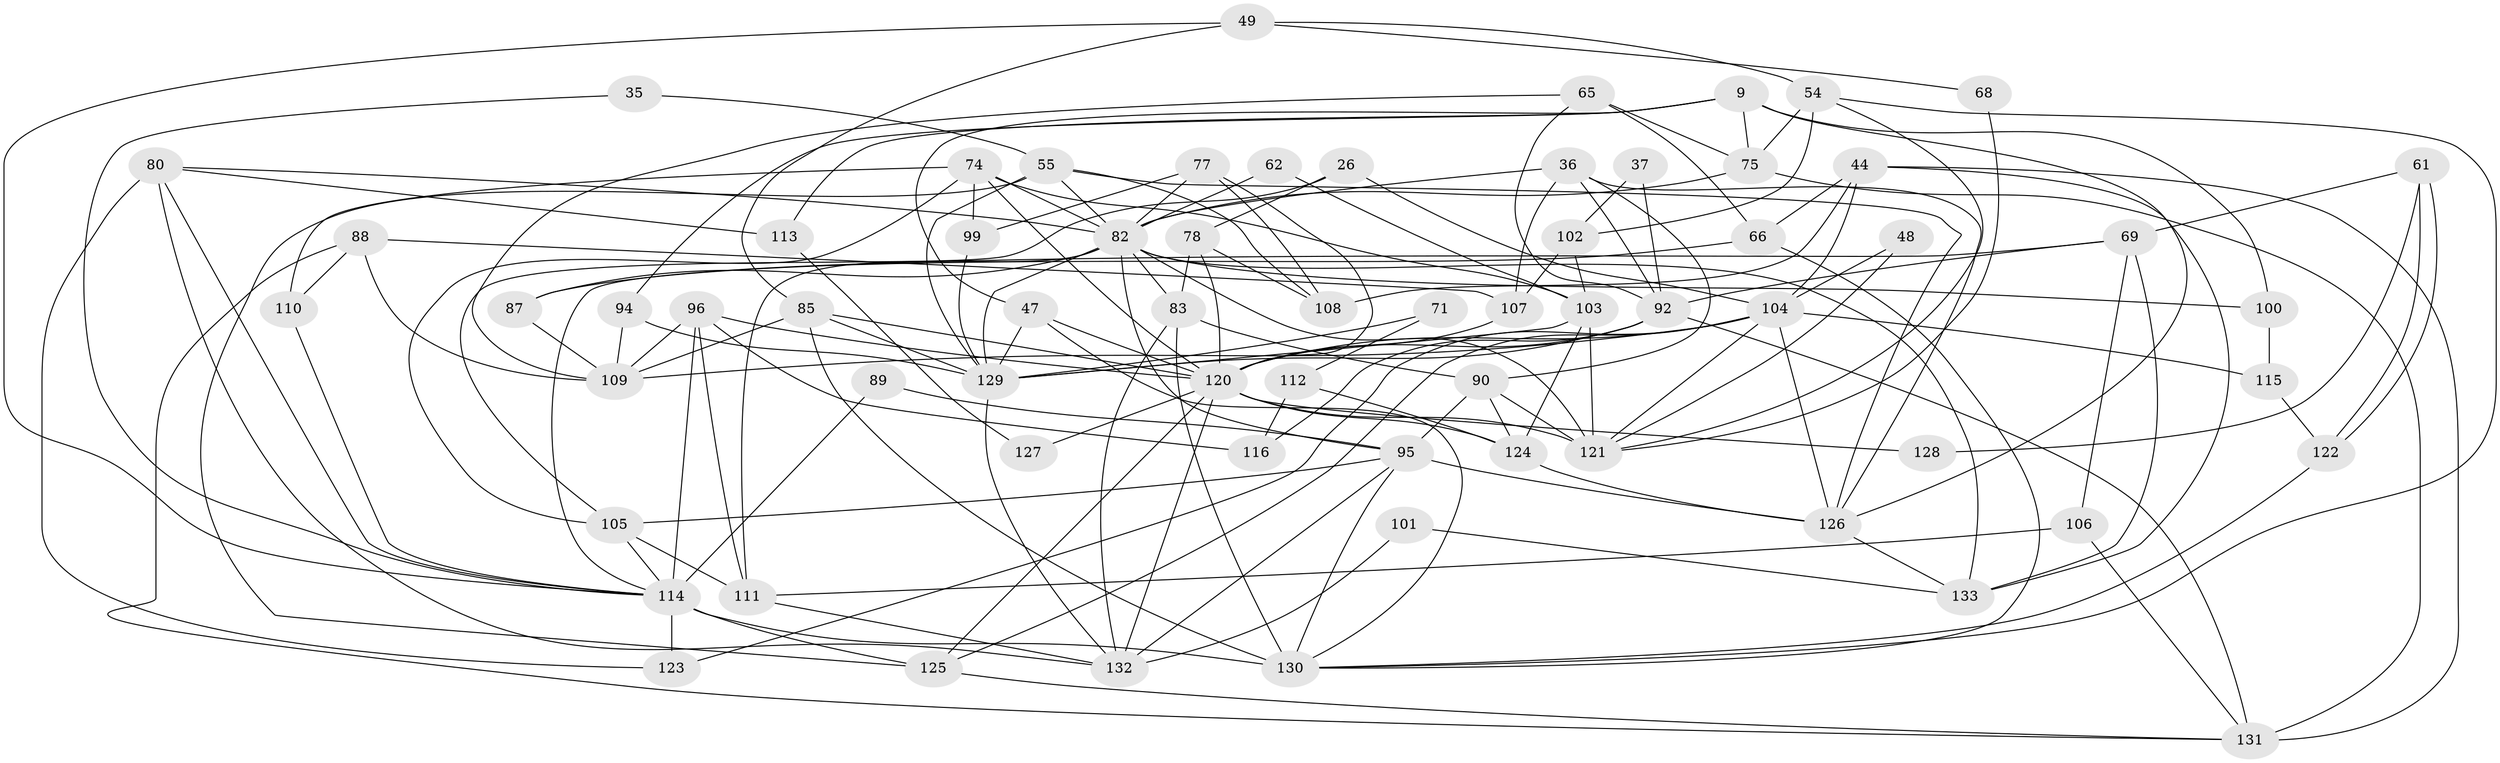 // original degree distribution, {5: 0.19548872180451127, 4: 0.2857142857142857, 3: 0.2781954887218045, 7: 0.05263157894736842, 6: 0.07518796992481203, 2: 0.11278195488721804}
// Generated by graph-tools (version 1.1) at 2025/51/03/09/25 04:51:16]
// undirected, 66 vertices, 161 edges
graph export_dot {
graph [start="1"]
  node [color=gray90,style=filled];
  9;
  26;
  35 [super="+27"];
  36 [super="+34"];
  37;
  44;
  47;
  48;
  49;
  54;
  55 [super="+40"];
  61;
  62;
  65;
  66;
  68;
  69 [super="+2"];
  71;
  74 [super="+11+17+58"];
  75 [super="+23"];
  77;
  78 [super="+50"];
  80;
  82 [super="+3+60+70+67"];
  83 [super="+64"];
  85 [super="+52"];
  87;
  88 [super="+12"];
  89;
  90;
  92 [super="+63"];
  94;
  95 [super="+73"];
  96 [super="+45"];
  99;
  100 [super="+39"];
  101;
  102;
  103;
  104 [super="+81"];
  105;
  106;
  107;
  108;
  109 [super="+41+18+93"];
  110;
  111 [super="+86"];
  112;
  113;
  114 [super="+20+97+91"];
  115;
  116;
  120 [super="+46+6+8+76+118"];
  121 [super="+84"];
  122;
  123;
  124;
  125 [super="+38+117"];
  126 [super="+51"];
  127 [super="+25"];
  128;
  129 [super="+119"];
  130 [super="+29+72+28+31"];
  131 [super="+32"];
  132 [super="+98"];
  133;
  9 -- 47;
  9 -- 75 [weight=2];
  9 -- 94;
  9 -- 113;
  9 -- 100;
  9 -- 126;
  26 -- 78;
  26 -- 105;
  26 -- 104;
  35 -- 55 [weight=3];
  35 -- 114;
  36 -- 107;
  36 -- 90;
  36 -- 92;
  36 -- 82;
  36 -- 126;
  37 -- 102;
  37 -- 92;
  44 -- 133;
  44 -- 66;
  44 -- 108;
  44 -- 104;
  44 -- 131;
  47 -- 130;
  47 -- 120;
  47 -- 129;
  48 -- 121;
  48 -- 104;
  49 -- 54;
  49 -- 68;
  49 -- 114;
  49 -- 85;
  54 -- 75;
  54 -- 102;
  54 -- 130;
  54 -- 121;
  55 -- 108;
  55 -- 82;
  55 -- 125 [weight=2];
  55 -- 129;
  55 -- 126;
  61 -- 122;
  61 -- 122;
  61 -- 128;
  61 -- 69;
  62 -- 103;
  62 -- 82;
  65 -- 92;
  65 -- 66;
  65 -- 75;
  65 -- 109;
  66 -- 87;
  66 -- 130;
  68 -- 121;
  69 -- 133;
  69 -- 106;
  69 -- 92;
  69 -- 114;
  71 -- 112;
  71 -- 129 [weight=2];
  74 -- 103 [weight=2];
  74 -- 105;
  74 -- 110;
  74 -- 99;
  74 -- 82 [weight=2];
  74 -- 120 [weight=2];
  75 -- 82;
  75 -- 131;
  77 -- 108;
  77 -- 99;
  77 -- 120 [weight=2];
  77 -- 82;
  78 -- 108 [weight=2];
  78 -- 83;
  78 -- 120;
  80 -- 113;
  80 -- 123;
  80 -- 114;
  80 -- 132;
  80 -- 82;
  82 -- 111;
  82 -- 129 [weight=2];
  82 -- 87;
  82 -- 133;
  82 -- 100;
  82 -- 95 [weight=4];
  82 -- 121 [weight=2];
  82 -- 83 [weight=2];
  83 -- 130;
  83 -- 132;
  83 -- 90;
  85 -- 120;
  85 -- 130;
  85 -- 129;
  85 -- 109;
  87 -- 109;
  88 -- 131;
  88 -- 107;
  88 -- 110;
  88 -- 109;
  89 -- 95;
  89 -- 114;
  90 -- 124;
  90 -- 95;
  90 -- 121;
  92 -- 129;
  92 -- 116;
  92 -- 120 [weight=2];
  92 -- 131 [weight=2];
  94 -- 109 [weight=2];
  94 -- 129;
  95 -- 132;
  95 -- 105;
  95 -- 130;
  95 -- 126;
  96 -- 120;
  96 -- 111 [weight=2];
  96 -- 116;
  96 -- 114;
  96 -- 109;
  99 -- 129;
  100 -- 115;
  101 -- 133;
  101 -- 132;
  102 -- 103;
  102 -- 107;
  103 -- 124;
  103 -- 121;
  103 -- 129;
  104 -- 125 [weight=2];
  104 -- 115;
  104 -- 120 [weight=2];
  104 -- 123;
  104 -- 109;
  104 -- 121;
  104 -- 126;
  105 -- 111;
  105 -- 114;
  106 -- 131;
  106 -- 111;
  107 -- 120 [weight=2];
  110 -- 114;
  111 -- 132 [weight=2];
  112 -- 124;
  112 -- 116;
  113 -- 127;
  114 -- 130 [weight=3];
  114 -- 125 [weight=2];
  114 -- 123;
  115 -- 122;
  120 -- 128 [weight=3];
  120 -- 121 [weight=4];
  120 -- 127 [weight=2];
  120 -- 124;
  120 -- 132 [weight=2];
  120 -- 125 [weight=2];
  122 -- 130;
  124 -- 126;
  125 -- 131;
  126 -- 133;
  129 -- 132;
}
